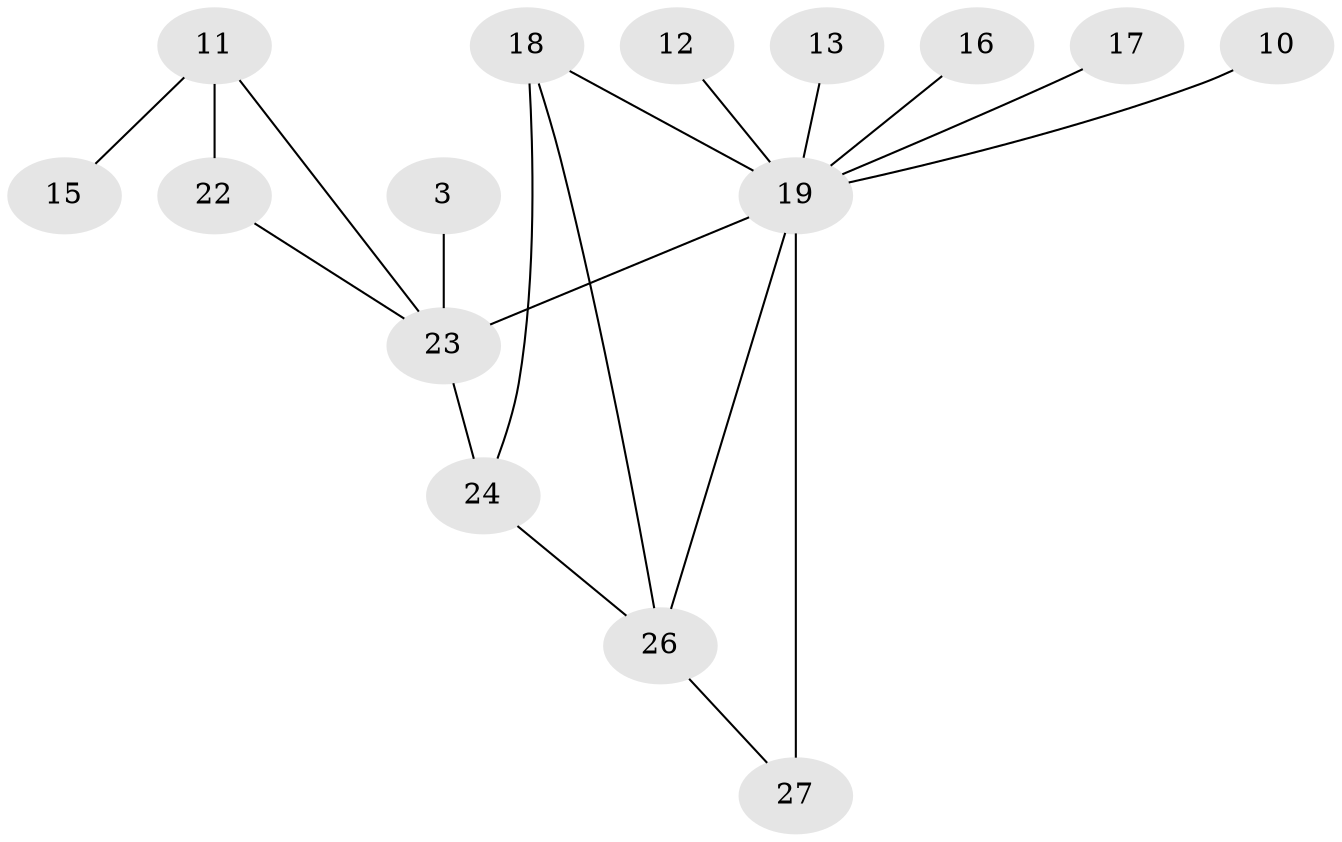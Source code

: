 // original degree distribution, {3: 0.19607843137254902, 2: 0.19607843137254902, 0: 0.2549019607843137, 4: 0.09803921568627451, 1: 0.23529411764705882, 6: 0.0196078431372549}
// Generated by graph-tools (version 1.1) at 2025/25/03/09/25 03:25:24]
// undirected, 15 vertices, 19 edges
graph export_dot {
graph [start="1"]
  node [color=gray90,style=filled];
  3;
  10;
  11;
  12;
  13;
  15;
  16;
  17;
  18;
  19;
  22;
  23;
  24;
  26;
  27;
  3 -- 23 [weight=1.0];
  10 -- 19 [weight=1.0];
  11 -- 15 [weight=1.0];
  11 -- 22 [weight=1.0];
  11 -- 23 [weight=1.0];
  12 -- 19 [weight=1.0];
  13 -- 19 [weight=1.0];
  16 -- 19 [weight=1.0];
  17 -- 19 [weight=1.0];
  18 -- 19 [weight=1.0];
  18 -- 24 [weight=1.0];
  18 -- 26 [weight=1.0];
  19 -- 23 [weight=1.0];
  19 -- 26 [weight=1.0];
  19 -- 27 [weight=2.0];
  22 -- 23 [weight=1.0];
  23 -- 24 [weight=2.0];
  24 -- 26 [weight=1.0];
  26 -- 27 [weight=1.0];
}
